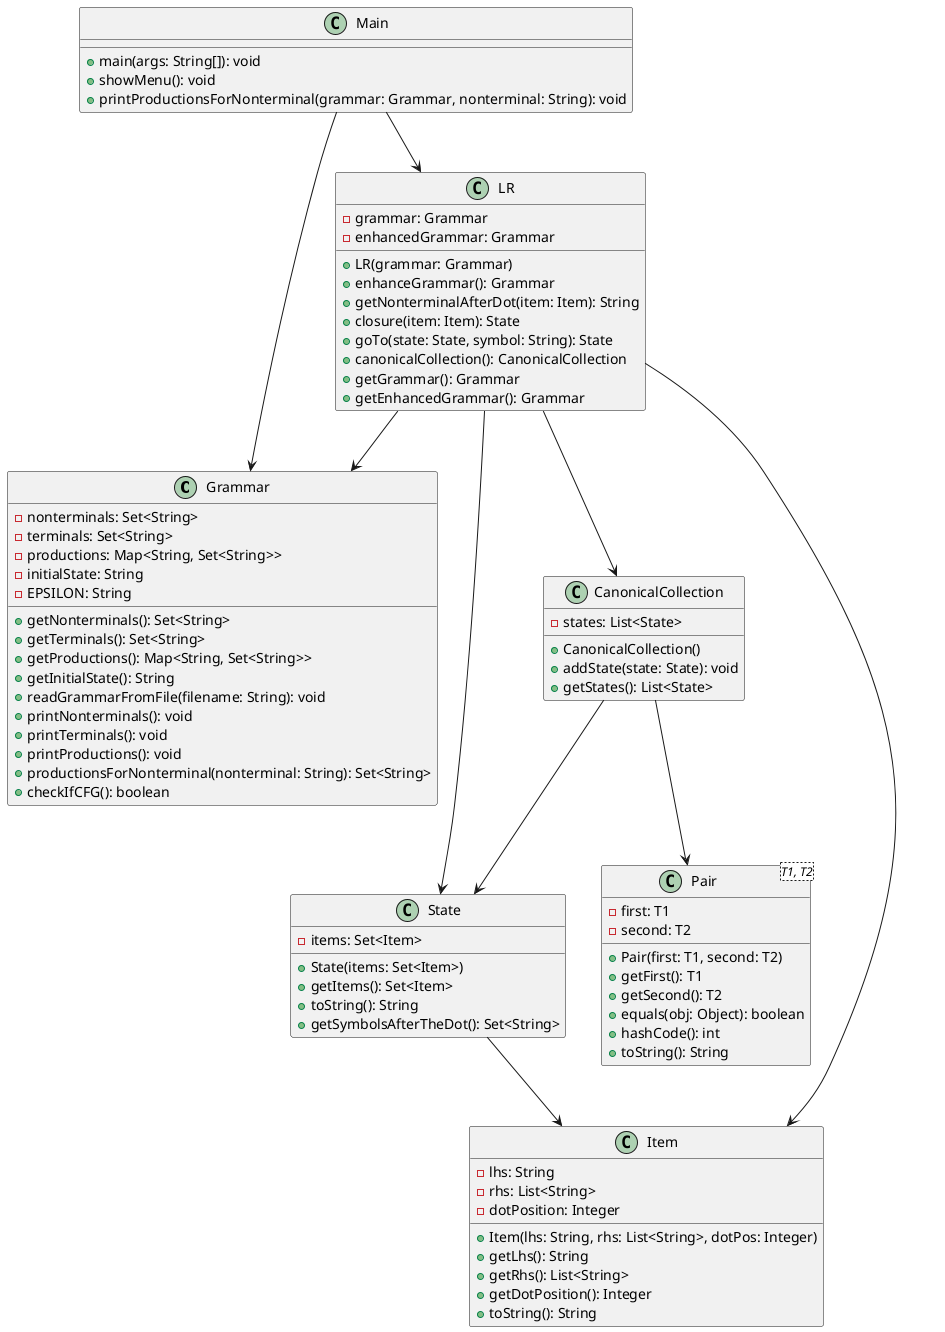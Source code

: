 @startuml

class Grammar {
  - nonterminals: Set<String>
  - terminals: Set<String>
  - productions: Map<String, Set<String>>
  - initialState: String
  - EPSILON: String
  + getNonterminals(): Set<String>
  + getTerminals(): Set<String>
  + getProductions(): Map<String, Set<String>>
  + getInitialState(): String
  + readGrammarFromFile(filename: String): void
  + printNonterminals(): void
  + printTerminals(): void
  + printProductions(): void
  + productionsForNonterminal(nonterminal: String): Set<String>
  + checkIfCFG(): boolean
}

class LR {
  - grammar: Grammar
  - enhancedGrammar: Grammar
  + LR(grammar: Grammar)
  + enhanceGrammar(): Grammar
  + getNonterminalAfterDot(item: Item): String
  + closure(item: Item): State
  + goTo(state: State, symbol: String): State
  + canonicalCollection(): CanonicalCollection
  + getGrammar(): Grammar
  + getEnhancedGrammar(): Grammar
}

class State {
  - items: Set<Item>
  + State(items: Set<Item>)
  + getItems(): Set<Item>
  + toString(): String
  + getSymbolsAfterTheDot(): Set<String>
}

class CanonicalCollection {
  - states: List<State>
  + CanonicalCollection()
  + addState(state: State): void
  + getStates(): List<State>
}

class Item {
  - lhs: String
  - rhs: List<String>
  - dotPosition: Integer
  + Item(lhs: String, rhs: List<String>, dotPos: Integer)
  + getLhs(): String
  + getRhs(): List<String>
  + getDotPosition(): Integer
  + toString(): String
}

class Pair<T1, T2> {
  - first: T1
  - second: T2
  + Pair(first: T1, second: T2)
  + getFirst(): T1
  + getSecond(): T2
  + equals(obj: Object): boolean
  + hashCode(): int
  + toString(): String
}

class Main {
  + main(args: String[]): void
  + showMenu(): void
  + printProductionsForNonterminal(grammar: Grammar, nonterminal: String): void
}

Main --> Grammar
Main --> LR
LR --> Grammar
LR --> CanonicalCollection
LR --> State
LR --> Item
CanonicalCollection --> State
CanonicalCollection --> Pair
State --> Item


@enduml
